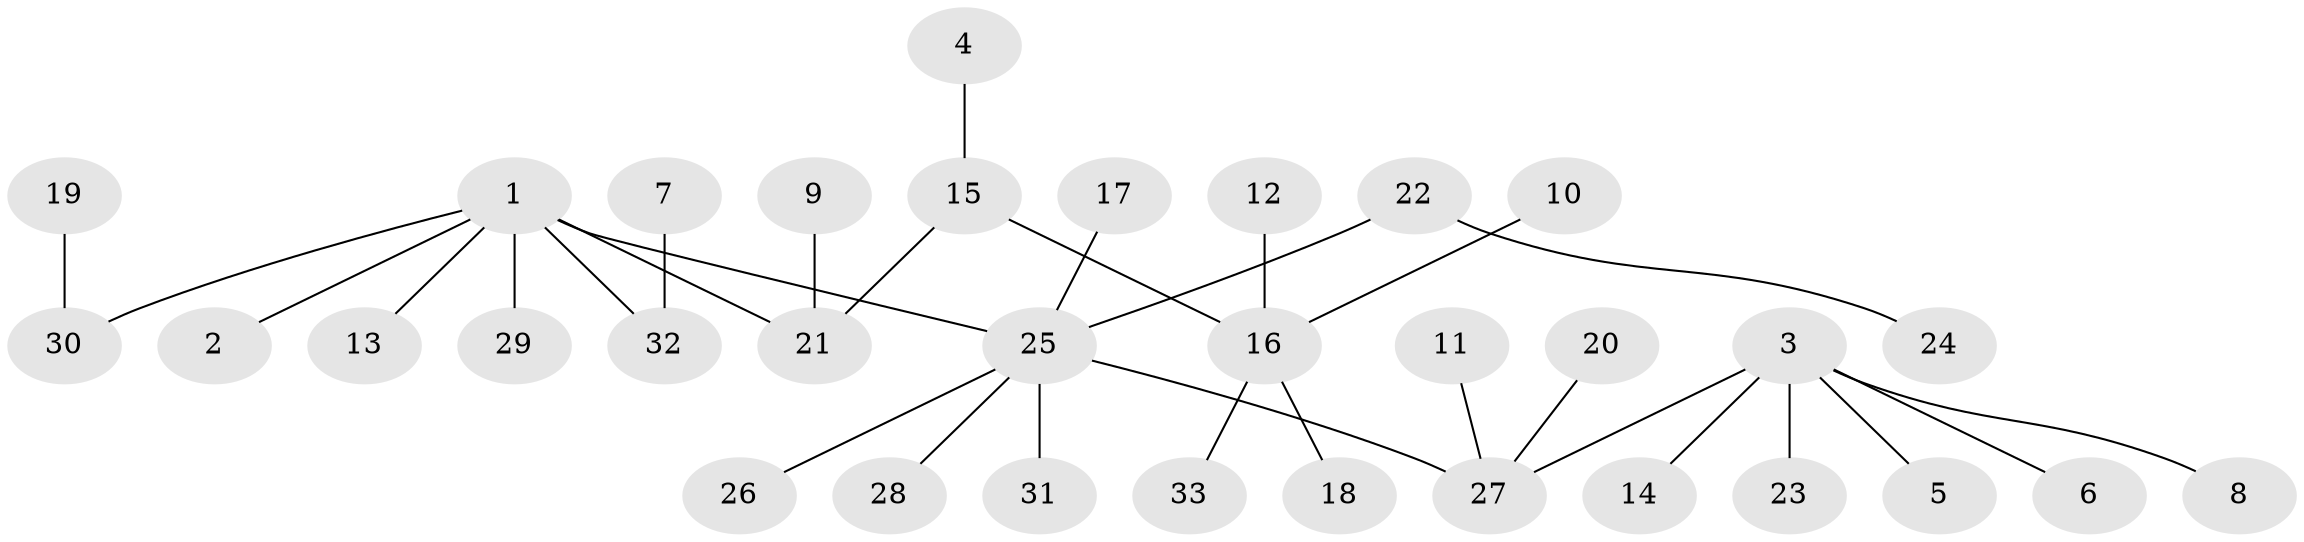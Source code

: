 // original degree distribution, {3: 0.13636363636363635, 2: 0.21212121212121213, 6: 0.015151515151515152, 4: 0.07575757575757576, 1: 0.5151515151515151, 5: 0.045454545454545456}
// Generated by graph-tools (version 1.1) at 2025/26/03/09/25 03:26:32]
// undirected, 33 vertices, 32 edges
graph export_dot {
graph [start="1"]
  node [color=gray90,style=filled];
  1;
  2;
  3;
  4;
  5;
  6;
  7;
  8;
  9;
  10;
  11;
  12;
  13;
  14;
  15;
  16;
  17;
  18;
  19;
  20;
  21;
  22;
  23;
  24;
  25;
  26;
  27;
  28;
  29;
  30;
  31;
  32;
  33;
  1 -- 2 [weight=1.0];
  1 -- 13 [weight=1.0];
  1 -- 21 [weight=1.0];
  1 -- 25 [weight=1.0];
  1 -- 29 [weight=1.0];
  1 -- 30 [weight=1.0];
  1 -- 32 [weight=1.0];
  3 -- 5 [weight=1.0];
  3 -- 6 [weight=1.0];
  3 -- 8 [weight=1.0];
  3 -- 14 [weight=1.0];
  3 -- 23 [weight=1.0];
  3 -- 27 [weight=1.0];
  4 -- 15 [weight=1.0];
  7 -- 32 [weight=1.0];
  9 -- 21 [weight=1.0];
  10 -- 16 [weight=1.0];
  11 -- 27 [weight=1.0];
  12 -- 16 [weight=1.0];
  15 -- 16 [weight=1.0];
  15 -- 21 [weight=1.0];
  16 -- 18 [weight=1.0];
  16 -- 33 [weight=1.0];
  17 -- 25 [weight=1.0];
  19 -- 30 [weight=1.0];
  20 -- 27 [weight=1.0];
  22 -- 24 [weight=1.0];
  22 -- 25 [weight=1.0];
  25 -- 26 [weight=1.0];
  25 -- 27 [weight=1.0];
  25 -- 28 [weight=1.0];
  25 -- 31 [weight=1.0];
}

